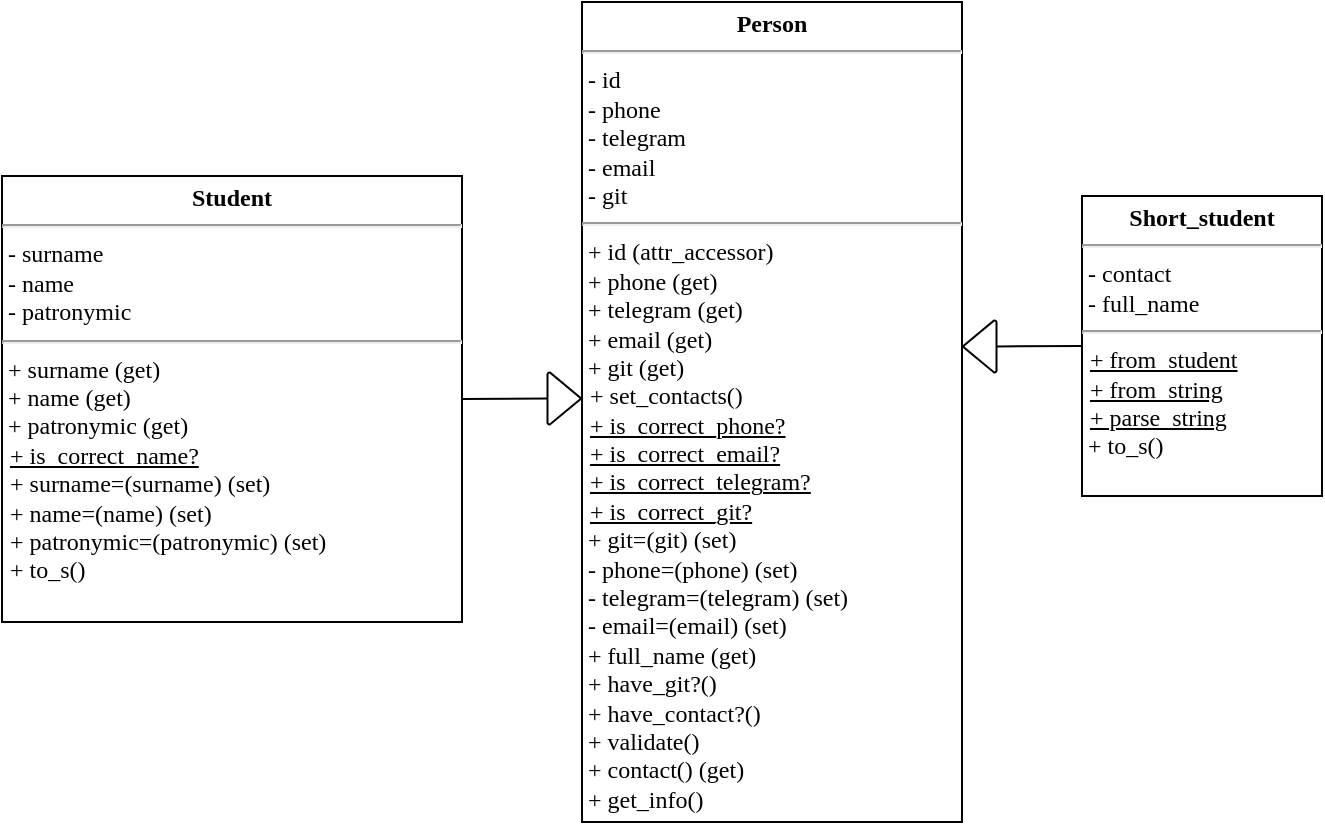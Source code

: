 <mxfile version="24.8.4">
  <diagram name="Страница — 1" id="q6ioVeuo6QnO9YoehWd6">
    <mxGraphModel dx="906" dy="611" grid="1" gridSize="10" guides="1" tooltips="1" connect="1" arrows="1" fold="1" page="1" pageScale="1" pageWidth="2339" pageHeight="3300" math="0" shadow="0">
      <root>
        <mxCell id="0" />
        <mxCell id="1" parent="0" />
        <mxCell id="qwCBBPK0a3nWT45jZm9N-9" value="&lt;p style=&quot;margin: 4px 0px 0px; text-align: center;&quot;&gt;&lt;b style=&quot;&quot;&gt;&lt;font style=&quot;font-size: 12px;&quot;&gt;Person&lt;/font&gt;&lt;/b&gt;&lt;/p&gt;&lt;hr style=&quot;&quot;&gt;&lt;div style=&quot;border-color: var(--border-color);&quot;&gt;&lt;font style=&quot;border-color: var(--border-color); font-size: 12px;&quot;&gt;&amp;nbsp;- id&lt;/font&gt;&lt;/div&gt;&lt;div style=&quot;border-color: var(--border-color);&quot;&gt;&lt;font style=&quot;font-size: 12px;&quot;&gt;&amp;nbsp;- phone&lt;/font&gt;&lt;/div&gt;&lt;div style=&quot;border-color: var(--border-color);&quot;&gt;&lt;font style=&quot;font-size: 12px;&quot;&gt;&amp;nbsp;- telegram&amp;nbsp;&lt;/font&gt;&lt;/div&gt;&lt;div style=&quot;border-color: var(--border-color);&quot;&gt;&lt;font style=&quot;font-size: 12px;&quot;&gt;&amp;nbsp;- email&lt;/font&gt;&lt;/div&gt;&lt;div style=&quot;border-color: var(--border-color);&quot;&gt;&lt;font style=&quot;font-size: 12px;&quot;&gt;&amp;nbsp;- git&lt;br&gt;&lt;/font&gt;&lt;/div&gt;&lt;hr style=&quot;&quot;&gt;&lt;div style=&quot;border-color: var(--border-color);&quot;&gt;&lt;font style=&quot;border-color: var(--border-color);&quot;&gt;&amp;nbsp;+ id (attr_accessor)&lt;/font&gt;&lt;/div&gt;&lt;div style=&quot;border-color: var(--border-color);&quot;&gt;&amp;nbsp;+ phone (get)&lt;/div&gt;&lt;div style=&quot;border-color: var(--border-color);&quot;&gt;&amp;nbsp;+ telegram (get)&lt;/div&gt;&lt;div style=&quot;border-color: var(--border-color);&quot;&gt;&amp;nbsp;+ email (get)&lt;/div&gt;&lt;p style=&quot;margin: 0px 0px 0px 4px;&quot;&gt;&lt;/p&gt;&lt;div style=&quot;border-color: var(--border-color);&quot;&gt;&amp;nbsp;+ git (get)&lt;/div&gt;&lt;p style=&quot;margin: 0px 0px 0px 4px;&quot;&gt;&lt;font style=&quot;font-size: 12px;&quot;&gt;+ set_contacts()&lt;/font&gt;&lt;/p&gt;&lt;p style=&quot;margin: 0px 0px 0px 4px;&quot;&gt;&lt;u&gt;+ is_correct_phone?&lt;/u&gt;&lt;/p&gt;&lt;p style=&quot;margin: 0px 0px 0px 4px;&quot;&gt;&lt;u&gt;+ is_correct_email?&lt;br&gt;&lt;/u&gt;&lt;/p&gt;&lt;p style=&quot;margin: 0px 0px 0px 4px;&quot;&gt;&lt;u&gt;+ is_correct_telegram?&lt;br&gt;&lt;/u&gt;&lt;/p&gt;&lt;p style=&quot;margin: 0px 0px 0px 4px;&quot;&gt;&lt;u&gt;+ is_correct_git?&lt;/u&gt;&lt;/p&gt;&lt;font style=&quot;font-size: 12px;&quot;&gt;&amp;nbsp;+ git=(git) (set)&lt;br&gt;&amp;nbsp;- phone=(phone) (set)&lt;br&gt;&amp;nbsp;- telegram=(telegram) (set)&lt;br&gt;&amp;nbsp;- email=(email) (set)&lt;br style=&quot;&quot;&gt;&lt;font color=&quot;#ff9e0d&quot;&gt;&amp;nbsp;&lt;/font&gt;+ full_name (get)&lt;/font&gt;&lt;div&gt;&lt;font style=&quot;font-size: 12px;&quot;&gt;&amp;nbsp;+&amp;nbsp;have_git?()&lt;/font&gt;&lt;/div&gt;&lt;div&gt;&lt;font style=&quot;font-size: 12px;&quot;&gt;&amp;nbsp;+&amp;nbsp;have_contact?()&lt;br style=&quot;&quot;&gt;&amp;nbsp;+&amp;nbsp;validate()&lt;br style=&quot;&quot;&gt;&amp;nbsp;+ contact() (get)&lt;br style=&quot;&quot;&gt;&lt;span class=&quot;Apple-converted-space&quot; style=&quot;background-color: initial;&quot;&gt;&amp;nbsp;+ get_info()&lt;span style=&quot;background-color: initial;&quot;&gt;&lt;br&gt;&lt;/span&gt;&lt;/span&gt;&lt;br&gt;&lt;br&gt;&lt;span class=&quot;Apple-converted-space&quot; style=&quot;background-color: initial;&quot;&gt;&amp;nbsp;&lt;/span&gt;&lt;/font&gt;&lt;/div&gt;" style="verticalAlign=top;align=left;overflow=fill;fontSize=12;fontFamily=Verdana;html=1;whiteSpace=wrap;spacingLeft=1;spacing=0;spacingTop=0;" parent="1" vertex="1">
          <mxGeometry x="340" y="210" width="190" height="410" as="geometry" />
        </mxCell>
        <mxCell id="qwCBBPK0a3nWT45jZm9N-11" value="&lt;p style=&quot;margin: 4px 0px 0px; text-align: center; font-size: 12px;&quot;&gt;&lt;b style=&quot;font-size: 12px;&quot;&gt;&lt;font style=&quot;font-size: 12px;&quot;&gt;Student&lt;/font&gt;&lt;/b&gt;&lt;/p&gt;&lt;hr style=&quot;font-size: 12px;&quot;&gt;&lt;div style=&quot;border-color: var(--border-color); font-size: 12px;&quot;&gt;&lt;font style=&quot;border-color: var(--border-color); font-size: 12px;&quot;&gt;&amp;nbsp;- surname&lt;/font&gt;&lt;/div&gt;&lt;div style=&quot;border-color: var(--border-color); font-size: 12px;&quot;&gt;&lt;font style=&quot;border-color: var(--border-color); font-size: 12px;&quot;&gt;&amp;nbsp;- name&lt;/font&gt;&lt;/div&gt;&lt;div style=&quot;border-color: var(--border-color); font-size: 12px;&quot;&gt;&lt;font style=&quot;border-color: var(--border-color); font-size: 12px;&quot;&gt;&amp;nbsp;- patronymic&lt;/font&gt;&lt;/div&gt;&lt;hr style=&quot;font-size: 12px;&quot;&gt;&lt;div style=&quot;border-color: var(--border-color);&quot;&gt;&lt;font style=&quot;border-color: var(--border-color);&quot;&gt;&amp;nbsp;+ surname (get)&lt;/font&gt;&lt;/div&gt;&lt;div style=&quot;border-color: var(--border-color);&quot;&gt;&lt;font style=&quot;border-color: var(--border-color);&quot;&gt;&amp;nbsp;+ name (get)&lt;/font&gt;&lt;/div&gt;&lt;p style=&quot;margin: 0px 0px 0px 4px;&quot;&gt;&lt;font style=&quot;background-color: initial;&quot;&gt;&lt;/font&gt;&lt;/p&gt;&lt;div style=&quot;border-color: var(--border-color);&quot;&gt;&lt;font style=&quot;border-color: var(--border-color);&quot;&gt;&amp;nbsp;+ patronymic (get)&lt;/font&gt;&lt;/div&gt;&lt;p style=&quot;margin: 0px 0px 0px 4px; font-size: 12px;&quot;&gt;&lt;font style=&quot;background-color: initial;&quot;&gt;&lt;span style=&quot;background-color: initial;&quot;&gt;&lt;u&gt;+ is_correct_name?&lt;/u&gt;&lt;/span&gt;&lt;/font&gt;&lt;/p&gt;&lt;p style=&quot;margin: 0px 0px 0px 4px; font-size: 12px;&quot;&gt;&lt;font style=&quot;background-color: initial;&quot;&gt;+ surname=(surname) (set)&lt;span style=&quot;background-color: initial;&quot;&gt;&lt;br&gt;&lt;/span&gt;&lt;/font&gt;&lt;/p&gt;&lt;p style=&quot;margin: 0px 0px 0px 4px; font-size: 12px;&quot;&gt;&lt;font style=&quot;background-color: initial;&quot;&gt;+ name=(name)&amp;nbsp;&lt;span style=&quot;background-color: initial;&quot;&gt;(set)&lt;/span&gt;&lt;br&gt;&lt;/font&gt;&lt;/p&gt;&lt;p style=&quot;margin: 0px 0px 0px 4px; font-size: 12px;&quot;&gt;&lt;font style=&quot;background-color: initial;&quot;&gt;+ patronymic=(patronymic)&amp;nbsp;&lt;span style=&quot;background-color: initial;&quot;&gt;(set)&lt;/span&gt;&lt;br&gt;&lt;/font&gt;&lt;/p&gt;&lt;p style=&quot;margin: 0px 0px 0px 4px; font-size: 12px;&quot;&gt;&lt;font style=&quot;background-color: initial;&quot;&gt;+ t&lt;/font&gt;&lt;span style=&quot;background-color: initial;&quot;&gt;o_s()&lt;/span&gt;&lt;br&gt;&lt;/p&gt;&lt;font style=&quot;font-size: 12px;&quot;&gt;&lt;br style=&quot;font-size: 12px;&quot;&gt;&lt;span class=&quot;Apple-converted-space&quot; style=&quot;background-color: initial; font-size: 12px;&quot;&gt;&amp;nbsp;&lt;/span&gt;&lt;/font&gt;" style="verticalAlign=top;align=left;overflow=fill;fontSize=12;fontFamily=Verdana;html=1;whiteSpace=wrap;spacingLeft=1;spacing=0;spacingTop=0;" parent="1" vertex="1">
          <mxGeometry x="50" y="297" width="230" height="223" as="geometry" />
        </mxCell>
        <mxCell id="qwCBBPK0a3nWT45jZm9N-13" value="&lt;p style=&quot;margin: 4px 0px 0px; text-align: center;&quot;&gt;&lt;b style=&quot;&quot;&gt;&lt;font style=&quot;font-size: 12px;&quot;&gt;Short_student&lt;/font&gt;&lt;/b&gt;&lt;/p&gt;&lt;hr style=&quot;&quot;&gt;&lt;div style=&quot;border-color: var(--border-color);&quot;&gt;&lt;font style=&quot;font-size: 12px;&quot;&gt;&lt;span style=&quot;background-color: initial;&quot;&gt;&lt;font style=&quot;&quot;&gt;&amp;nbsp;-&lt;/font&gt;&amp;nbsp;contact&lt;/span&gt;&lt;/font&gt;&lt;/div&gt;&lt;div style=&quot;border-color: var(--border-color);&quot;&gt;&amp;nbsp;- full_name&lt;font style=&quot;font-size: 12px;&quot; color=&quot;#ff2119&quot;&gt;&lt;span style=&quot;background-color: initial;&quot;&gt;&lt;br&gt;&lt;/span&gt;&lt;/font&gt;&lt;/div&gt;&lt;hr style=&quot;&quot;&gt;&lt;p style=&quot;margin: 0px 0px 0px 4px;&quot;&gt;&lt;u&gt;+ from_student&lt;br&gt;&lt;/u&gt;&lt;/p&gt;&lt;p style=&quot;margin: 0px 0px 0px 4px;&quot;&gt;&lt;u&gt;+ from_string&lt;br&gt;&lt;/u&gt;&lt;/p&gt;&lt;p style=&quot;margin: 0px 0px 0px 4px;&quot;&gt;&lt;u&gt;+ parse_string&lt;/u&gt;&lt;/p&gt;&lt;div&gt;&lt;font style=&quot;font-size: 12px;&quot;&gt;&amp;nbsp;+&amp;nbsp;to_s()&lt;br&gt;&lt;br&gt;&lt;span class=&quot;Apple-converted-space&quot; style=&quot;background-color: initial;&quot;&gt;&amp;nbsp;&lt;/span&gt;&lt;/font&gt;&lt;/div&gt;" style="verticalAlign=top;align=left;overflow=fill;fontSize=12;fontFamily=Verdana;html=1;whiteSpace=wrap;spacingLeft=1;spacing=0;spacingTop=0;" parent="1" vertex="1">
          <mxGeometry x="590" y="307" width="120" height="150" as="geometry" />
        </mxCell>
        <mxCell id="1eMVcWU3NHtkVdJLu_dg-1" value="" style="strokeWidth=1;html=1;shape=mxgraph.flowchart.extract_or_measurement;whiteSpace=wrap;rotation=-90;" parent="1" vertex="1">
          <mxGeometry x="526" y="374" width="26.05" height="16.46" as="geometry" />
        </mxCell>
        <mxCell id="1eMVcWU3NHtkVdJLu_dg-2" value="" style="strokeWidth=1;html=1;shape=mxgraph.flowchart.extract_or_measurement;whiteSpace=wrap;rotation=-90;direction=west;" parent="1" vertex="1">
          <mxGeometry x="317.95" y="400" width="26.05" height="16.46" as="geometry" />
        </mxCell>
        <mxCell id="1eMVcWU3NHtkVdJLu_dg-3" value="" style="endArrow=none;html=1;rounded=0;exitX=0.5;exitY=1;exitDx=0;exitDy=0;exitPerimeter=0;entryX=1;entryY=0.5;entryDx=0;entryDy=0;" parent="1" source="1eMVcWU3NHtkVdJLu_dg-2" target="qwCBBPK0a3nWT45jZm9N-11" edge="1">
          <mxGeometry width="50" height="50" relative="1" as="geometry">
            <mxPoint x="322.745" y="381.23" as="sourcePoint" />
            <mxPoint x="310" y="430" as="targetPoint" />
          </mxGeometry>
        </mxCell>
        <mxCell id="1eMVcWU3NHtkVdJLu_dg-4" value="" style="endArrow=none;html=1;rounded=0;entryX=0.5;entryY=1;entryDx=0;entryDy=0;exitX=0;exitY=0.5;exitDx=0;exitDy=0;entryPerimeter=0;" parent="1" source="qwCBBPK0a3nWT45jZm9N-13" target="1eMVcWU3NHtkVdJLu_dg-1" edge="1">
          <mxGeometry width="50" height="50" relative="1" as="geometry">
            <mxPoint x="333" y="392" as="sourcePoint" />
            <mxPoint x="290" y="392" as="targetPoint" />
          </mxGeometry>
        </mxCell>
      </root>
    </mxGraphModel>
  </diagram>
</mxfile>
